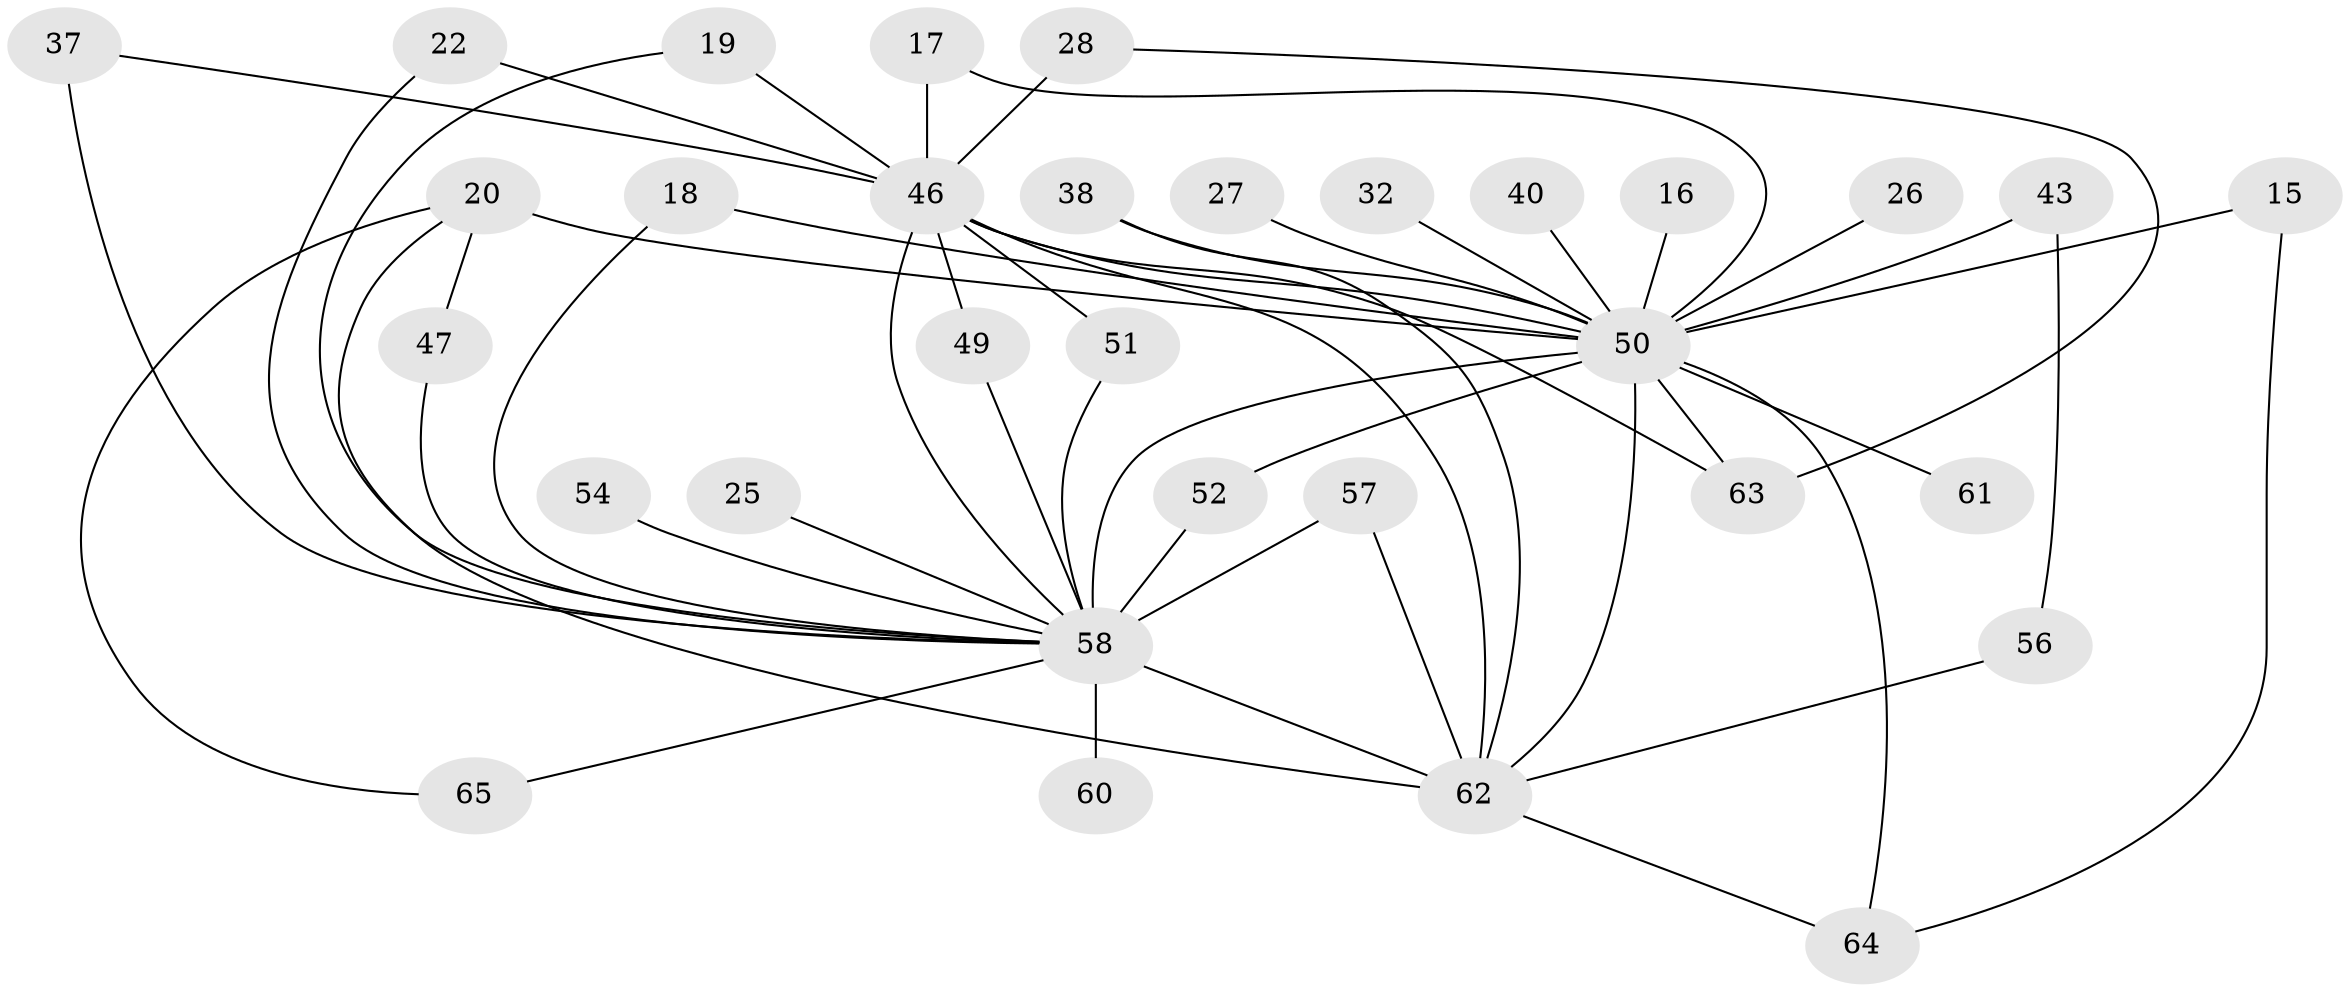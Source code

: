 // original degree distribution, {21: 0.015384615384615385, 17: 0.03076923076923077, 16: 0.046153846153846156, 13: 0.03076923076923077, 24: 0.015384615384615385, 20: 0.015384615384615385, 4: 0.07692307692307693, 3: 0.26153846153846155, 2: 0.5076923076923077}
// Generated by graph-tools (version 1.1) at 2025/45/03/09/25 04:45:16]
// undirected, 32 vertices, 52 edges
graph export_dot {
graph [start="1"]
  node [color=gray90,style=filled];
  15;
  16;
  17;
  18;
  19;
  20 [super="+14"];
  22;
  25;
  26;
  27;
  28;
  32;
  37;
  38;
  40;
  43;
  46 [super="+31+7+35"];
  47;
  49;
  50 [super="+9+10"];
  51;
  52;
  54;
  56;
  57;
  58 [super="+34+53+8+55"];
  60;
  61;
  62 [super="+23+30+6"];
  63 [super="+48+36"];
  64 [super="+59"];
  65;
  15 -- 64;
  15 -- 50 [weight=2];
  16 -- 50;
  17 -- 50;
  17 -- 46;
  18 -- 50;
  18 -- 58;
  19 -- 46;
  19 -- 58;
  20 -- 65;
  20 -- 50 [weight=3];
  20 -- 47;
  20 -- 62;
  22 -- 46;
  22 -- 58;
  25 -- 58 [weight=2];
  26 -- 50 [weight=2];
  27 -- 50;
  28 -- 46 [weight=2];
  28 -- 63;
  32 -- 50 [weight=2];
  37 -- 46;
  37 -- 58;
  38 -- 50;
  38 -- 62;
  40 -- 50;
  43 -- 56;
  43 -- 50 [weight=2];
  46 -- 50 [weight=8];
  46 -- 49;
  46 -- 51;
  46 -- 58 [weight=11];
  46 -- 62 [weight=5];
  46 -- 63;
  47 -- 58;
  49 -- 58;
  50 -- 58 [weight=15];
  50 -- 61 [weight=2];
  50 -- 63 [weight=3];
  50 -- 52;
  50 -- 62 [weight=7];
  50 -- 64 [weight=2];
  51 -- 58;
  52 -- 58;
  54 -- 58 [weight=2];
  56 -- 62;
  57 -- 62;
  57 -- 58;
  58 -- 62 [weight=10];
  58 -- 65;
  58 -- 60;
  62 -- 64;
}
